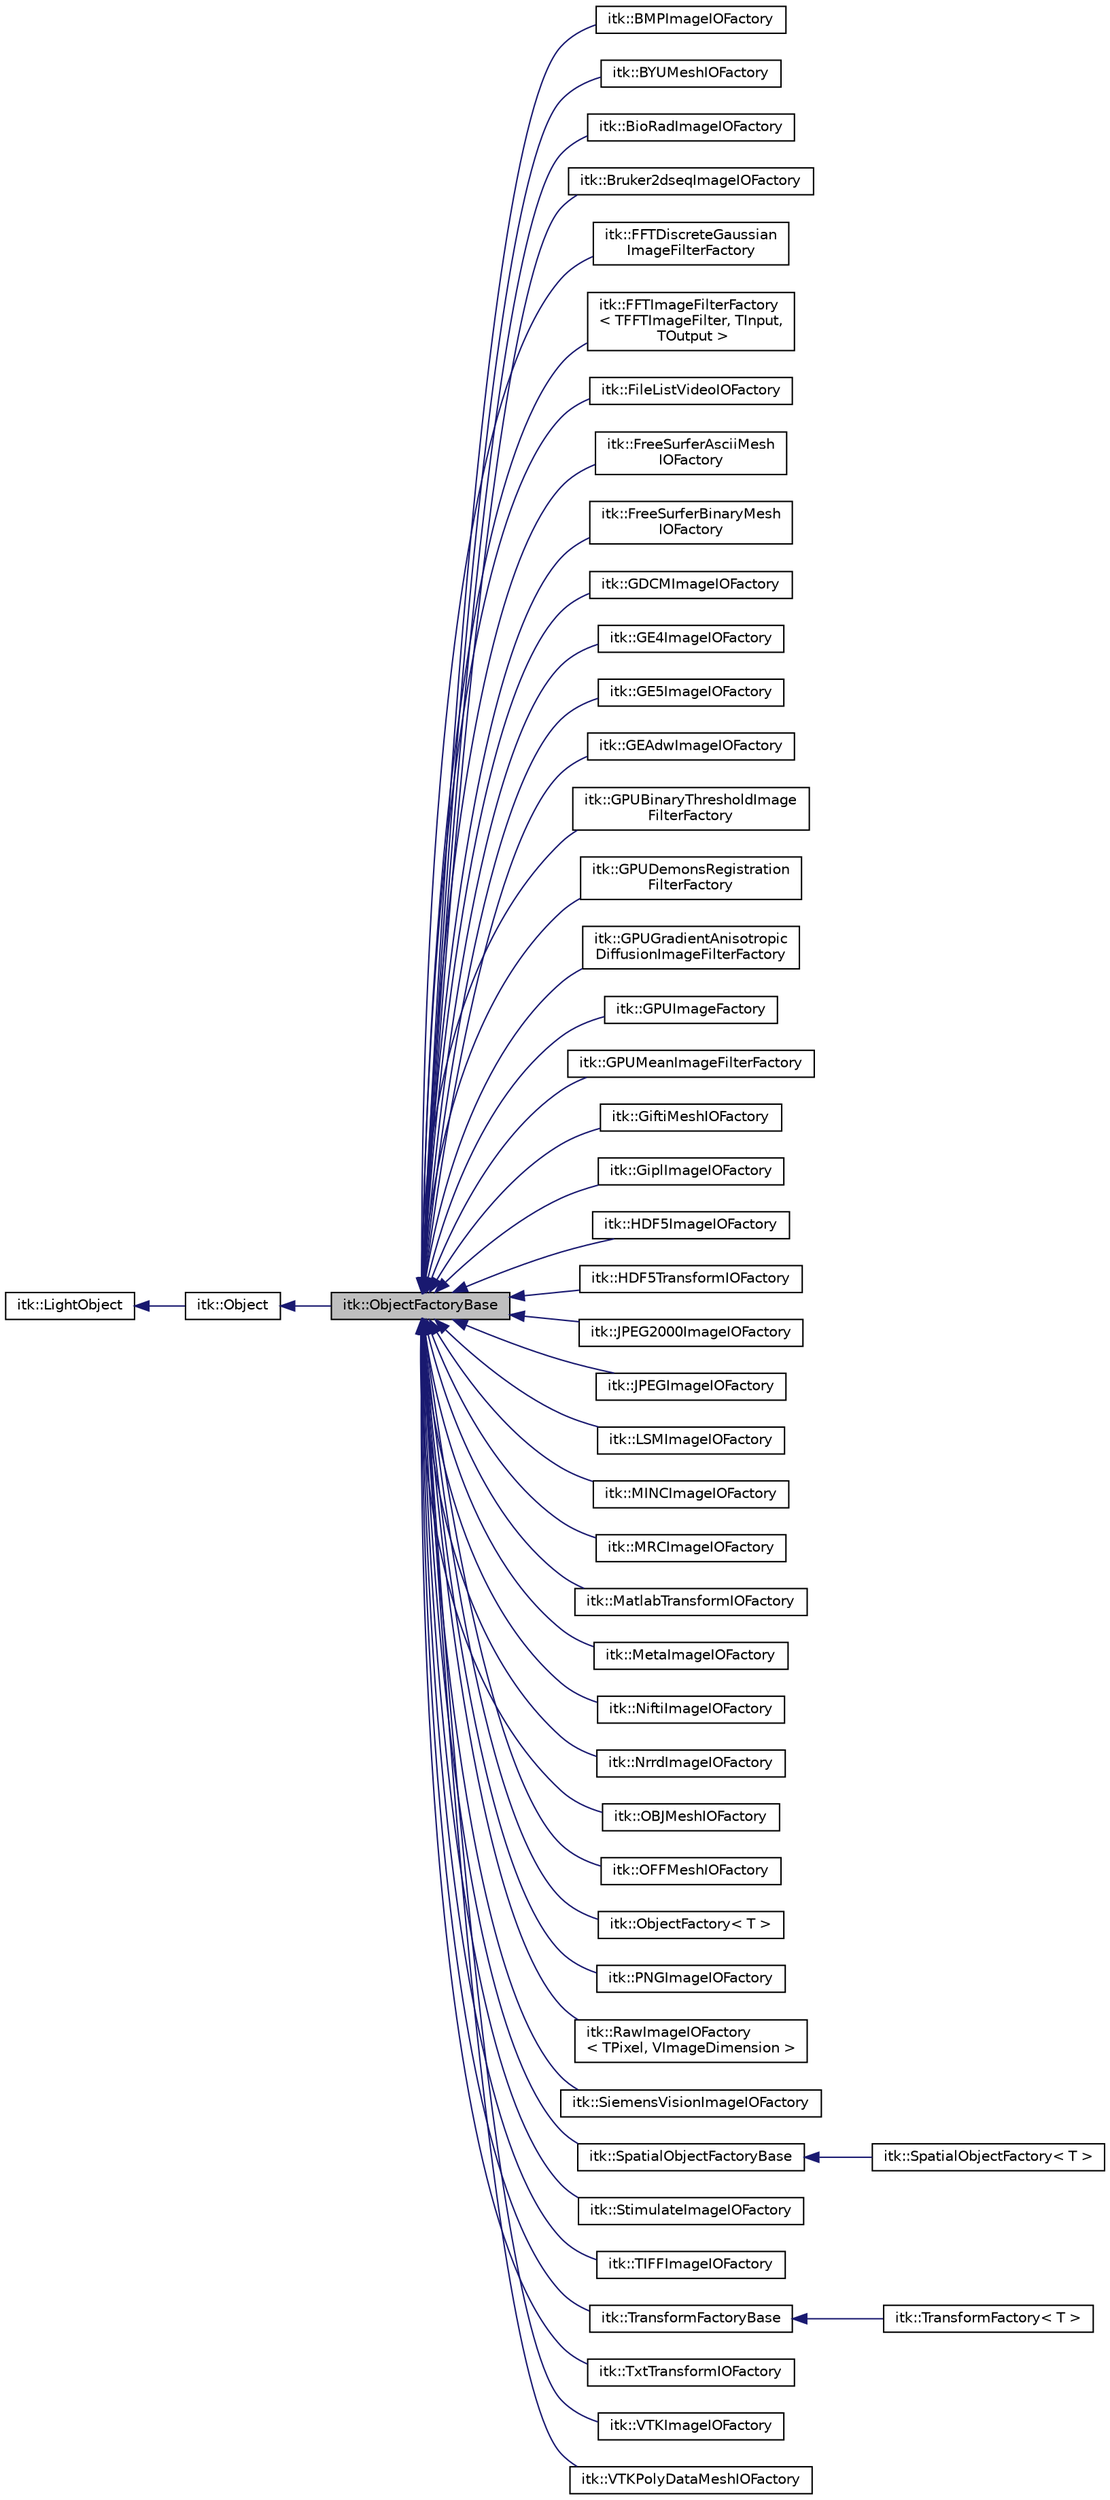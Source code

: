 digraph "itk::ObjectFactoryBase"
{
 // LATEX_PDF_SIZE
  edge [fontname="Helvetica",fontsize="10",labelfontname="Helvetica",labelfontsize="10"];
  node [fontname="Helvetica",fontsize="10",shape=record];
  rankdir="LR";
  Node1 [label="itk::ObjectFactoryBase",height=0.2,width=0.4,color="black", fillcolor="grey75", style="filled", fontcolor="black",tooltip="Create instances of classes using an object factory."];
  Node2 -> Node1 [dir="back",color="midnightblue",fontsize="10",style="solid",fontname="Helvetica"];
  Node2 [label="itk::Object",height=0.2,width=0.4,color="black", fillcolor="white", style="filled",URL="$classitk_1_1Object.html",tooltip="Base class for most ITK classes."];
  Node3 -> Node2 [dir="back",color="midnightblue",fontsize="10",style="solid",fontname="Helvetica"];
  Node3 [label="itk::LightObject",height=0.2,width=0.4,color="black", fillcolor="white", style="filled",URL="$classitk_1_1LightObject.html",tooltip="Light weight base class for most itk classes."];
  Node1 -> Node4 [dir="back",color="midnightblue",fontsize="10",style="solid",fontname="Helvetica"];
  Node4 [label="itk::BMPImageIOFactory",height=0.2,width=0.4,color="black", fillcolor="white", style="filled",URL="$classitk_1_1BMPImageIOFactory.html",tooltip="Create instances of BMPImageIO objects using an object factory."];
  Node1 -> Node5 [dir="back",color="midnightblue",fontsize="10",style="solid",fontname="Helvetica"];
  Node5 [label="itk::BYUMeshIOFactory",height=0.2,width=0.4,color="black", fillcolor="white", style="filled",URL="$classitk_1_1BYUMeshIOFactory.html",tooltip="Create instances of BYUMeshIO objects using an object factory."];
  Node1 -> Node6 [dir="back",color="midnightblue",fontsize="10",style="solid",fontname="Helvetica"];
  Node6 [label="itk::BioRadImageIOFactory",height=0.2,width=0.4,color="black", fillcolor="white", style="filled",URL="$classitk_1_1BioRadImageIOFactory.html",tooltip="Create instances of BioRadImageIO objects using an object factory."];
  Node1 -> Node7 [dir="back",color="midnightblue",fontsize="10",style="solid",fontname="Helvetica"];
  Node7 [label="itk::Bruker2dseqImageIOFactory",height=0.2,width=0.4,color="black", fillcolor="white", style="filled",URL="$classitk_1_1Bruker2dseqImageIOFactory.html",tooltip="Create instances of Bruker2dseqImageIO objects using an object factory."];
  Node1 -> Node8 [dir="back",color="midnightblue",fontsize="10",style="solid",fontname="Helvetica"];
  Node8 [label="itk::FFTDiscreteGaussian\lImageFilterFactory",height=0.2,width=0.4,color="black", fillcolor="white", style="filled",URL="$classitk_1_1FFTDiscreteGaussianImageFilterFactory.html",tooltip="Object Factory implementation for overriding DiscreteGaussianImageFilter with FFTDiscreteGaussianImag..."];
  Node1 -> Node9 [dir="back",color="midnightblue",fontsize="10",style="solid",fontname="Helvetica"];
  Node9 [label="itk::FFTImageFilterFactory\l\< TFFTImageFilter, TInput,\l TOutput \>",height=0.2,width=0.4,color="black", fillcolor="white", style="filled",URL="$classitk_1_1FFTImageFilterFactory.html",tooltip="Object factory implementation for FFT filters."];
  Node1 -> Node10 [dir="back",color="midnightblue",fontsize="10",style="solid",fontname="Helvetica"];
  Node10 [label="itk::FileListVideoIOFactory",height=0.2,width=0.4,color="black", fillcolor="white", style="filled",URL="$classitk_1_1FileListVideoIOFactory.html",tooltip="Create instances of FileListVideoIO objects using an object factory."];
  Node1 -> Node11 [dir="back",color="midnightblue",fontsize="10",style="solid",fontname="Helvetica"];
  Node11 [label="itk::FreeSurferAsciiMesh\lIOFactory",height=0.2,width=0.4,color="black", fillcolor="white", style="filled",URL="$classitk_1_1FreeSurferAsciiMeshIOFactory.html",tooltip="Create instances of FreeSurferAsciiMeshIO objects using an object factory."];
  Node1 -> Node12 [dir="back",color="midnightblue",fontsize="10",style="solid",fontname="Helvetica"];
  Node12 [label="itk::FreeSurferBinaryMesh\lIOFactory",height=0.2,width=0.4,color="black", fillcolor="white", style="filled",URL="$classitk_1_1FreeSurferBinaryMeshIOFactory.html",tooltip="Create instances of FreeSurferBinaryMeshIO objects using an object factory."];
  Node1 -> Node13 [dir="back",color="midnightblue",fontsize="10",style="solid",fontname="Helvetica"];
  Node13 [label="itk::GDCMImageIOFactory",height=0.2,width=0.4,color="black", fillcolor="white", style="filled",URL="$classitk_1_1GDCMImageIOFactory.html",tooltip="Create instances of GDCMImageIO objects using an object factory."];
  Node1 -> Node14 [dir="back",color="midnightblue",fontsize="10",style="solid",fontname="Helvetica"];
  Node14 [label="itk::GE4ImageIOFactory",height=0.2,width=0.4,color="black", fillcolor="white", style="filled",URL="$classitk_1_1GE4ImageIOFactory.html",tooltip="Create instances of GE4ImageIO objects using an object factory."];
  Node1 -> Node15 [dir="back",color="midnightblue",fontsize="10",style="solid",fontname="Helvetica"];
  Node15 [label="itk::GE5ImageIOFactory",height=0.2,width=0.4,color="black", fillcolor="white", style="filled",URL="$classitk_1_1GE5ImageIOFactory.html",tooltip="Create instances of GE5ImageIO objects using an object factory."];
  Node1 -> Node16 [dir="back",color="midnightblue",fontsize="10",style="solid",fontname="Helvetica"];
  Node16 [label="itk::GEAdwImageIOFactory",height=0.2,width=0.4,color="black", fillcolor="white", style="filled",URL="$classitk_1_1GEAdwImageIOFactory.html",tooltip="Create instances of GEAdwImageIO objects using an object factory."];
  Node1 -> Node17 [dir="back",color="midnightblue",fontsize="10",style="solid",fontname="Helvetica"];
  Node17 [label="itk::GPUBinaryThresholdImage\lFilterFactory",height=0.2,width=0.4,color="black", fillcolor="white", style="filled",URL="$classitk_1_1GPUBinaryThresholdImageFilterFactory.html",tooltip=" "];
  Node1 -> Node18 [dir="back",color="midnightblue",fontsize="10",style="solid",fontname="Helvetica"];
  Node18 [label="itk::GPUDemonsRegistration\lFilterFactory",height=0.2,width=0.4,color="black", fillcolor="white", style="filled",URL="$classitk_1_1GPUDemonsRegistrationFilterFactory.html",tooltip="Object Factory implementation for GPUDemonsRegistrationFilter."];
  Node1 -> Node19 [dir="back",color="midnightblue",fontsize="10",style="solid",fontname="Helvetica"];
  Node19 [label="itk::GPUGradientAnisotropic\lDiffusionImageFilterFactory",height=0.2,width=0.4,color="black", fillcolor="white", style="filled",URL="$classitk_1_1GPUGradientAnisotropicDiffusionImageFilterFactory.html",tooltip=" "];
  Node1 -> Node20 [dir="back",color="midnightblue",fontsize="10",style="solid",fontname="Helvetica"];
  Node20 [label="itk::GPUImageFactory",height=0.2,width=0.4,color="black", fillcolor="white", style="filled",URL="$classitk_1_1GPUImageFactory.html",tooltip=" "];
  Node1 -> Node21 [dir="back",color="midnightblue",fontsize="10",style="solid",fontname="Helvetica"];
  Node21 [label="itk::GPUMeanImageFilterFactory",height=0.2,width=0.4,color="black", fillcolor="white", style="filled",URL="$classitk_1_1GPUMeanImageFilterFactory.html",tooltip="Object Factory implementation for GPUMeanImageFilter."];
  Node1 -> Node22 [dir="back",color="midnightblue",fontsize="10",style="solid",fontname="Helvetica"];
  Node22 [label="itk::GiftiMeshIOFactory",height=0.2,width=0.4,color="black", fillcolor="white", style="filled",URL="$classitk_1_1GiftiMeshIOFactory.html",tooltip="Create instances of GiftiMeshIO objects using an object factory."];
  Node1 -> Node23 [dir="back",color="midnightblue",fontsize="10",style="solid",fontname="Helvetica"];
  Node23 [label="itk::GiplImageIOFactory",height=0.2,width=0.4,color="black", fillcolor="white", style="filled",URL="$classitk_1_1GiplImageIOFactory.html",tooltip="Create instances of GiplImageIO objects using an object factory."];
  Node1 -> Node24 [dir="back",color="midnightblue",fontsize="10",style="solid",fontname="Helvetica"];
  Node24 [label="itk::HDF5ImageIOFactory",height=0.2,width=0.4,color="black", fillcolor="white", style="filled",URL="$classitk_1_1HDF5ImageIOFactory.html",tooltip="Create instances of HDF5ImageIO objects using an object factory."];
  Node1 -> Node25 [dir="back",color="midnightblue",fontsize="10",style="solid",fontname="Helvetica"];
  Node25 [label="itk::HDF5TransformIOFactory",height=0.2,width=0.4,color="black", fillcolor="white", style="filled",URL="$classitk_1_1HDF5TransformIOFactory.html",tooltip="Create instances of HDF5TransformIO objects using an object factory."];
  Node1 -> Node26 [dir="back",color="midnightblue",fontsize="10",style="solid",fontname="Helvetica"];
  Node26 [label="itk::JPEG2000ImageIOFactory",height=0.2,width=0.4,color="black", fillcolor="white", style="filled",URL="$classitk_1_1JPEG2000ImageIOFactory.html",tooltip="Supports for the JPEG2000 file format based on openjpeg."];
  Node1 -> Node27 [dir="back",color="midnightblue",fontsize="10",style="solid",fontname="Helvetica"];
  Node27 [label="itk::JPEGImageIOFactory",height=0.2,width=0.4,color="black", fillcolor="white", style="filled",URL="$classitk_1_1JPEGImageIOFactory.html",tooltip="Create instances of JPEGImageIO objects using an object factory."];
  Node1 -> Node28 [dir="back",color="midnightblue",fontsize="10",style="solid",fontname="Helvetica"];
  Node28 [label="itk::LSMImageIOFactory",height=0.2,width=0.4,color="black", fillcolor="white", style="filled",URL="$classitk_1_1LSMImageIOFactory.html",tooltip="Create instances of LSMImageIO objects using an object factory."];
  Node1 -> Node29 [dir="back",color="midnightblue",fontsize="10",style="solid",fontname="Helvetica"];
  Node29 [label="itk::MINCImageIOFactory",height=0.2,width=0.4,color="black", fillcolor="white", style="filled",URL="$classitk_1_1MINCImageIOFactory.html",tooltip="Create instances of MINCImageIO objects using an object factory."];
  Node1 -> Node30 [dir="back",color="midnightblue",fontsize="10",style="solid",fontname="Helvetica"];
  Node30 [label="itk::MRCImageIOFactory",height=0.2,width=0.4,color="black", fillcolor="white", style="filled",URL="$classitk_1_1MRCImageIOFactory.html",tooltip="Create instances of MRCImageIO objects using an object factory."];
  Node1 -> Node31 [dir="back",color="midnightblue",fontsize="10",style="solid",fontname="Helvetica"];
  Node31 [label="itk::MatlabTransformIOFactory",height=0.2,width=0.4,color="black", fillcolor="white", style="filled",URL="$classitk_1_1MatlabTransformIOFactory.html",tooltip="Create instances of MatlabTransformIO objects using an object factory."];
  Node1 -> Node32 [dir="back",color="midnightblue",fontsize="10",style="solid",fontname="Helvetica"];
  Node32 [label="itk::MetaImageIOFactory",height=0.2,width=0.4,color="black", fillcolor="white", style="filled",URL="$classitk_1_1MetaImageIOFactory.html",tooltip="Create instances of MetaImageIO objects using an object factory."];
  Node1 -> Node33 [dir="back",color="midnightblue",fontsize="10",style="solid",fontname="Helvetica"];
  Node33 [label="itk::NiftiImageIOFactory",height=0.2,width=0.4,color="black", fillcolor="white", style="filled",URL="$classitk_1_1NiftiImageIOFactory.html",tooltip="Create instances of NiftiImageIO objects using an object factory."];
  Node1 -> Node34 [dir="back",color="midnightblue",fontsize="10",style="solid",fontname="Helvetica"];
  Node34 [label="itk::NrrdImageIOFactory",height=0.2,width=0.4,color="black", fillcolor="white", style="filled",URL="$classitk_1_1NrrdImageIOFactory.html",tooltip="Create instances of NrrdImageIO objects using an object factory."];
  Node1 -> Node35 [dir="back",color="midnightblue",fontsize="10",style="solid",fontname="Helvetica"];
  Node35 [label="itk::OBJMeshIOFactory",height=0.2,width=0.4,color="black", fillcolor="white", style="filled",URL="$classitk_1_1OBJMeshIOFactory.html",tooltip="Create instances of OBJMeshIO objects using an object factory."];
  Node1 -> Node36 [dir="back",color="midnightblue",fontsize="10",style="solid",fontname="Helvetica"];
  Node36 [label="itk::OFFMeshIOFactory",height=0.2,width=0.4,color="black", fillcolor="white", style="filled",URL="$classitk_1_1OFFMeshIOFactory.html",tooltip="Create instances of OFFMeshIO objects using an object factory."];
  Node1 -> Node37 [dir="back",color="midnightblue",fontsize="10",style="solid",fontname="Helvetica"];
  Node37 [label="itk::ObjectFactory\< T \>",height=0.2,width=0.4,color="black", fillcolor="white", style="filled",URL="$classitk_1_1ObjectFactory.html",tooltip="Create instances of a class."];
  Node1 -> Node38 [dir="back",color="midnightblue",fontsize="10",style="solid",fontname="Helvetica"];
  Node38 [label="itk::PNGImageIOFactory",height=0.2,width=0.4,color="black", fillcolor="white", style="filled",URL="$classitk_1_1PNGImageIOFactory.html",tooltip="Create instances of PNGImageIO objects using an object factory."];
  Node1 -> Node39 [dir="back",color="midnightblue",fontsize="10",style="solid",fontname="Helvetica"];
  Node39 [label="itk::RawImageIOFactory\l\< TPixel, VImageDimension \>",height=0.2,width=0.4,color="black", fillcolor="white", style="filled",URL="$classitk_1_1RawImageIOFactory.html",tooltip=" "];
  Node1 -> Node40 [dir="back",color="midnightblue",fontsize="10",style="solid",fontname="Helvetica"];
  Node40 [label="itk::SiemensVisionImageIOFactory",height=0.2,width=0.4,color="black", fillcolor="white", style="filled",URL="$classitk_1_1SiemensVisionImageIOFactory.html",tooltip="Create instances of SiemensVisionImageIO objects using an object factory."];
  Node1 -> Node41 [dir="back",color="midnightblue",fontsize="10",style="solid",fontname="Helvetica"];
  Node41 [label="itk::SpatialObjectFactoryBase",height=0.2,width=0.4,color="black", fillcolor="white", style="filled",URL="$classitk_1_1SpatialObjectFactoryBase.html",tooltip="Create instances of SpatialObjects."];
  Node41 -> Node42 [dir="back",color="midnightblue",fontsize="10",style="solid",fontname="Helvetica"];
  Node42 [label="itk::SpatialObjectFactory\< T \>",height=0.2,width=0.4,color="black", fillcolor="white", style="filled",URL="$classitk_1_1SpatialObjectFactory.html",tooltip="Create instances of SpatialObjects."];
  Node1 -> Node43 [dir="back",color="midnightblue",fontsize="10",style="solid",fontname="Helvetica"];
  Node43 [label="itk::StimulateImageIOFactory",height=0.2,width=0.4,color="black", fillcolor="white", style="filled",URL="$classitk_1_1StimulateImageIOFactory.html",tooltip="Create instances of StimulateImageIO objects using an object factory."];
  Node1 -> Node44 [dir="back",color="midnightblue",fontsize="10",style="solid",fontname="Helvetica"];
  Node44 [label="itk::TIFFImageIOFactory",height=0.2,width=0.4,color="black", fillcolor="white", style="filled",URL="$classitk_1_1TIFFImageIOFactory.html",tooltip="Create instances of TIFFImageIO objects using an object factory."];
  Node1 -> Node45 [dir="back",color="midnightblue",fontsize="10",style="solid",fontname="Helvetica"];
  Node45 [label="itk::TransformFactoryBase",height=0.2,width=0.4,color="black", fillcolor="white", style="filled",URL="$classitk_1_1TransformFactoryBase.html",tooltip="Create instances of Transforms."];
  Node45 -> Node46 [dir="back",color="midnightblue",fontsize="10",style="solid",fontname="Helvetica"];
  Node46 [label="itk::TransformFactory\< T \>",height=0.2,width=0.4,color="black", fillcolor="white", style="filled",URL="$classitk_1_1TransformFactory.html",tooltip="Create instances of Transforms."];
  Node1 -> Node47 [dir="back",color="midnightblue",fontsize="10",style="solid",fontname="Helvetica"];
  Node47 [label="itk::TxtTransformIOFactory",height=0.2,width=0.4,color="black", fillcolor="white", style="filled",URL="$classitk_1_1TxtTransformIOFactory.html",tooltip="Create instances of TxtTransformIO objects using an object factory."];
  Node1 -> Node48 [dir="back",color="midnightblue",fontsize="10",style="solid",fontname="Helvetica"];
  Node48 [label="itk::VTKImageIOFactory",height=0.2,width=0.4,color="black", fillcolor="white", style="filled",URL="$classitk_1_1VTKImageIOFactory.html",tooltip="Create instances of VTKImageIO objects using an object factory."];
  Node1 -> Node49 [dir="back",color="midnightblue",fontsize="10",style="solid",fontname="Helvetica"];
  Node49 [label="itk::VTKPolyDataMeshIOFactory",height=0.2,width=0.4,color="black", fillcolor="white", style="filled",URL="$classitk_1_1VTKPolyDataMeshIOFactory.html",tooltip="Create instances of VTKPolyDataMeshIO objects using an object factory."];
}

